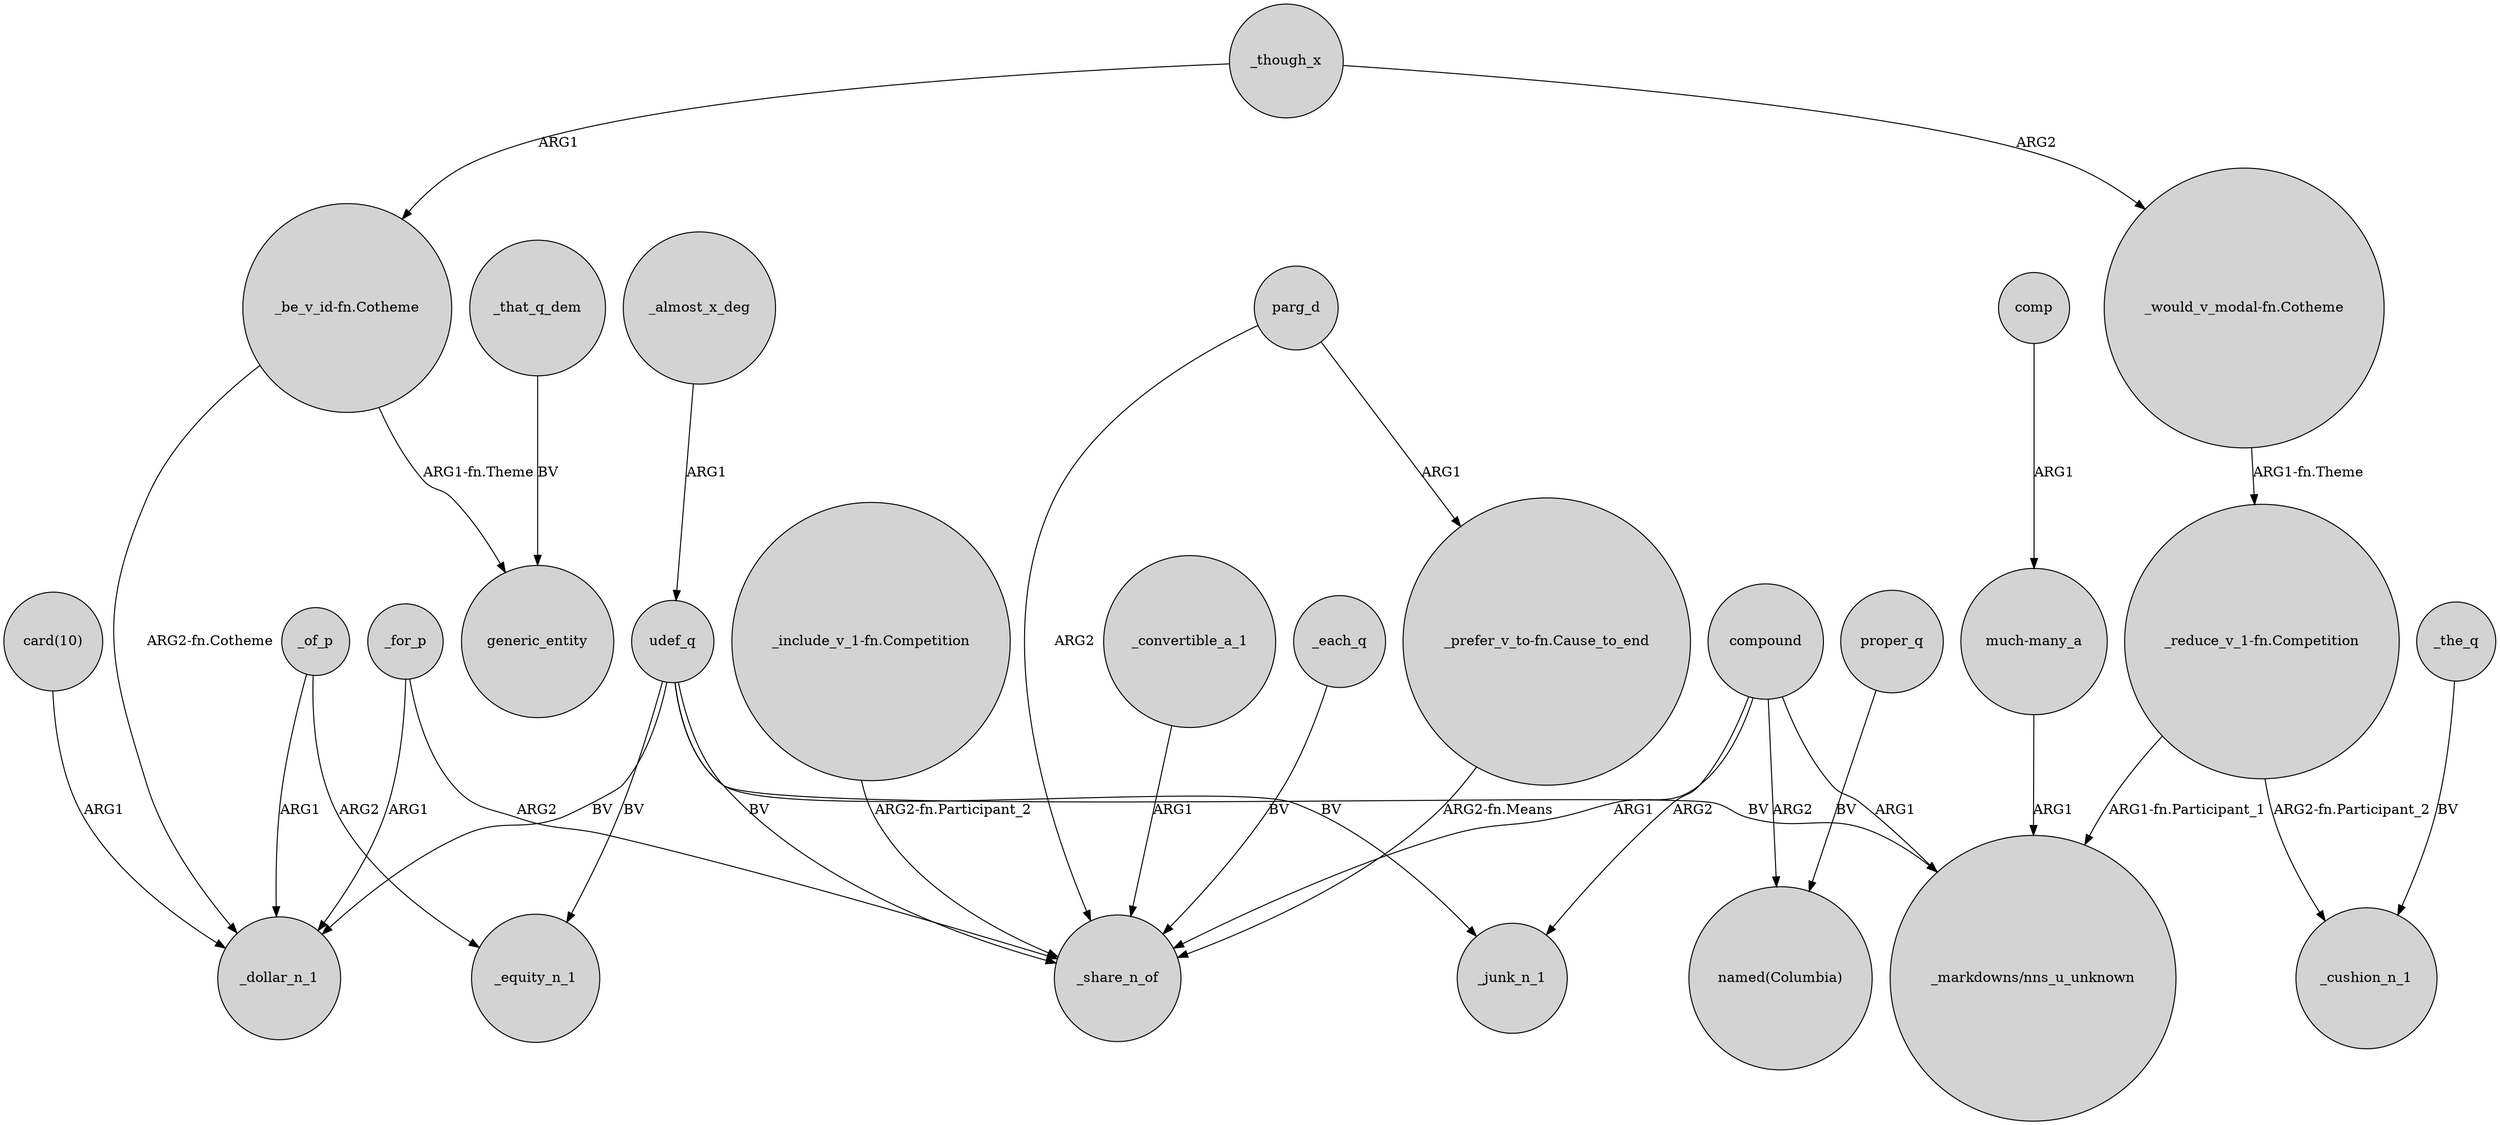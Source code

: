 digraph {
	node [shape=circle style=filled]
	_of_p -> _dollar_n_1 [label=ARG1]
	"much-many_a" -> "_markdowns/nns_u_unknown" [label=ARG1]
	"card(10)" -> _dollar_n_1 [label=ARG1]
	_of_p -> _equity_n_1 [label=ARG2]
	_for_p -> _share_n_of [label=ARG2]
	"_be_v_id-fn.Cotheme" -> _dollar_n_1 [label="ARG2-fn.Cotheme"]
	udef_q -> "_markdowns/nns_u_unknown" [label=BV]
	_the_q -> _cushion_n_1 [label=BV]
	compound -> _share_n_of [label=ARG1]
	"_reduce_v_1-fn.Competition" -> "_markdowns/nns_u_unknown" [label="ARG1-fn.Participant_1"]
	udef_q -> _equity_n_1 [label=BV]
	compound -> _junk_n_1 [label=ARG2]
	compound -> "named(Columbia)" [label=ARG2]
	comp -> "much-many_a" [label=ARG1]
	"_reduce_v_1-fn.Competition" -> _cushion_n_1 [label="ARG2-fn.Participant_2"]
	udef_q -> _share_n_of [label=BV]
	udef_q -> _dollar_n_1 [label=BV]
	_for_p -> _dollar_n_1 [label=ARG1]
	proper_q -> "named(Columbia)" [label=BV]
	"_include_v_1-fn.Competition" -> _share_n_of [label="ARG2-fn.Participant_2"]
	parg_d -> "_prefer_v_to-fn.Cause_to_end" [label=ARG1]
	compound -> "_markdowns/nns_u_unknown" [label=ARG1]
	_convertible_a_1 -> _share_n_of [label=ARG1]
	_each_q -> _share_n_of [label=BV]
	udef_q -> _junk_n_1 [label=BV]
	parg_d -> _share_n_of [label=ARG2]
	_though_x -> "_be_v_id-fn.Cotheme" [label=ARG1]
	_almost_x_deg -> udef_q [label=ARG1]
	_though_x -> "_would_v_modal-fn.Cotheme" [label=ARG2]
	_that_q_dem -> generic_entity [label=BV]
	"_would_v_modal-fn.Cotheme" -> "_reduce_v_1-fn.Competition" [label="ARG1-fn.Theme"]
	"_be_v_id-fn.Cotheme" -> generic_entity [label="ARG1-fn.Theme"]
	"_prefer_v_to-fn.Cause_to_end" -> _share_n_of [label="ARG2-fn.Means"]
}
